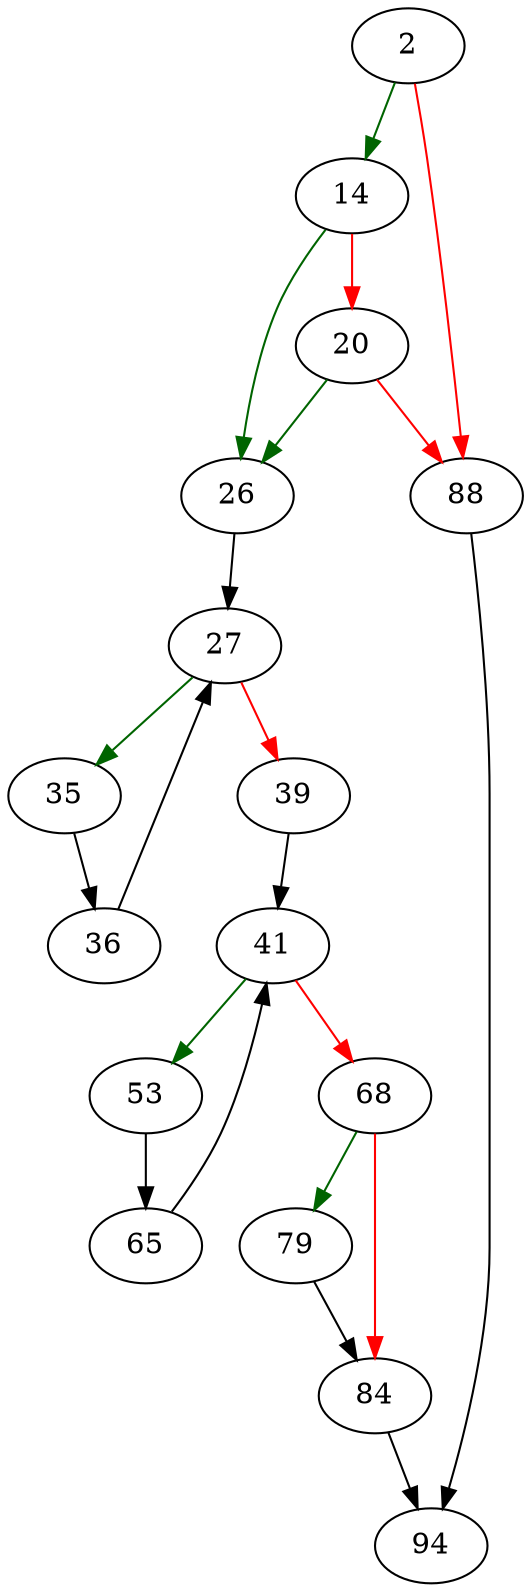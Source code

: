 strict digraph "sqlite3DecOrHexToI64" {
	// Node definitions.
	2 [entry=true];
	14;
	88;
	26;
	20;
	27;
	35;
	39;
	36;
	41;
	53;
	68;
	65;
	79;
	84;
	94;

	// Edge definitions.
	2 -> 14 [
		color=darkgreen
		cond=true
	];
	2 -> 88 [
		color=red
		cond=false
	];
	14 -> 26 [
		color=darkgreen
		cond=true
	];
	14 -> 20 [
		color=red
		cond=false
	];
	88 -> 94;
	26 -> 27;
	20 -> 88 [
		color=red
		cond=false
	];
	20 -> 26 [
		color=darkgreen
		cond=true
	];
	27 -> 35 [
		color=darkgreen
		cond=true
	];
	27 -> 39 [
		color=red
		cond=false
	];
	35 -> 36;
	39 -> 41;
	36 -> 27;
	41 -> 53 [
		color=darkgreen
		cond=true
	];
	41 -> 68 [
		color=red
		cond=false
	];
	53 -> 65;
	68 -> 79 [
		color=darkgreen
		cond=true
	];
	68 -> 84 [
		color=red
		cond=false
	];
	65 -> 41;
	79 -> 84;
	84 -> 94;
}